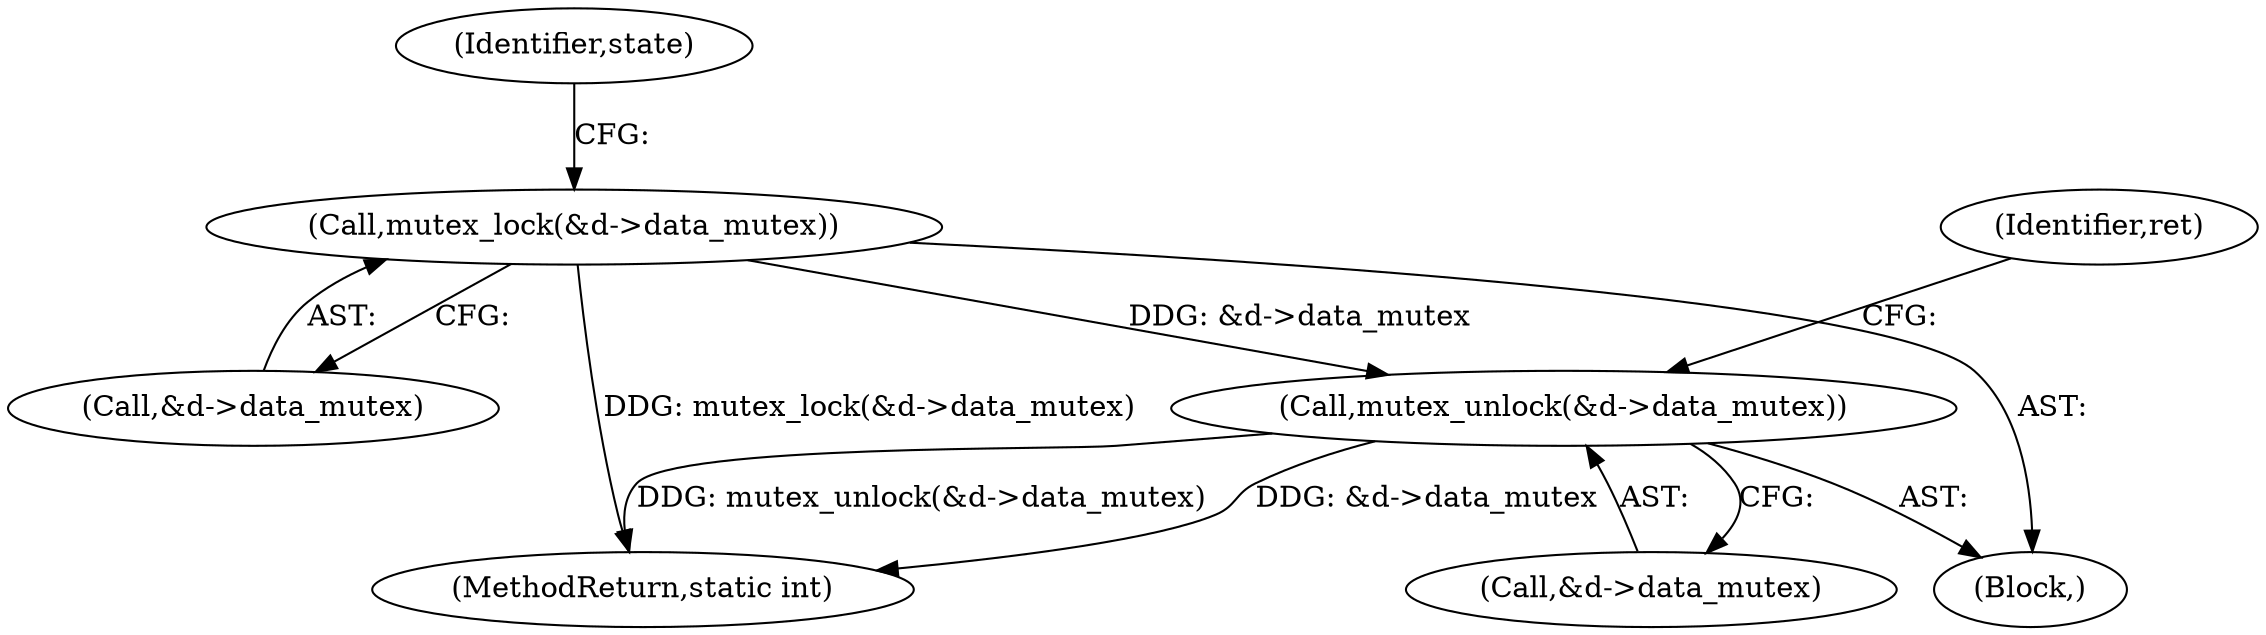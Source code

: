 digraph "0_linux_606142af57dad981b78707234cfbd15f9f7b7125_2@API" {
"1000132" [label="(Call,mutex_lock(&d->data_mutex))"];
"1000167" [label="(Call,mutex_unlock(&d->data_mutex))"];
"1000167" [label="(Call,mutex_unlock(&d->data_mutex))"];
"1000131" [label="(Block,)"];
"1000140" [label="(Identifier,state)"];
"1000173" [label="(Identifier,ret)"];
"1000133" [label="(Call,&d->data_mutex)"];
"1000174" [label="(MethodReturn,static int)"];
"1000168" [label="(Call,&d->data_mutex)"];
"1000132" [label="(Call,mutex_lock(&d->data_mutex))"];
"1000132" -> "1000131"  [label="AST: "];
"1000132" -> "1000133"  [label="CFG: "];
"1000133" -> "1000132"  [label="AST: "];
"1000140" -> "1000132"  [label="CFG: "];
"1000132" -> "1000174"  [label="DDG: mutex_lock(&d->data_mutex)"];
"1000132" -> "1000167"  [label="DDG: &d->data_mutex"];
"1000167" -> "1000131"  [label="AST: "];
"1000167" -> "1000168"  [label="CFG: "];
"1000168" -> "1000167"  [label="AST: "];
"1000173" -> "1000167"  [label="CFG: "];
"1000167" -> "1000174"  [label="DDG: &d->data_mutex"];
"1000167" -> "1000174"  [label="DDG: mutex_unlock(&d->data_mutex)"];
}
